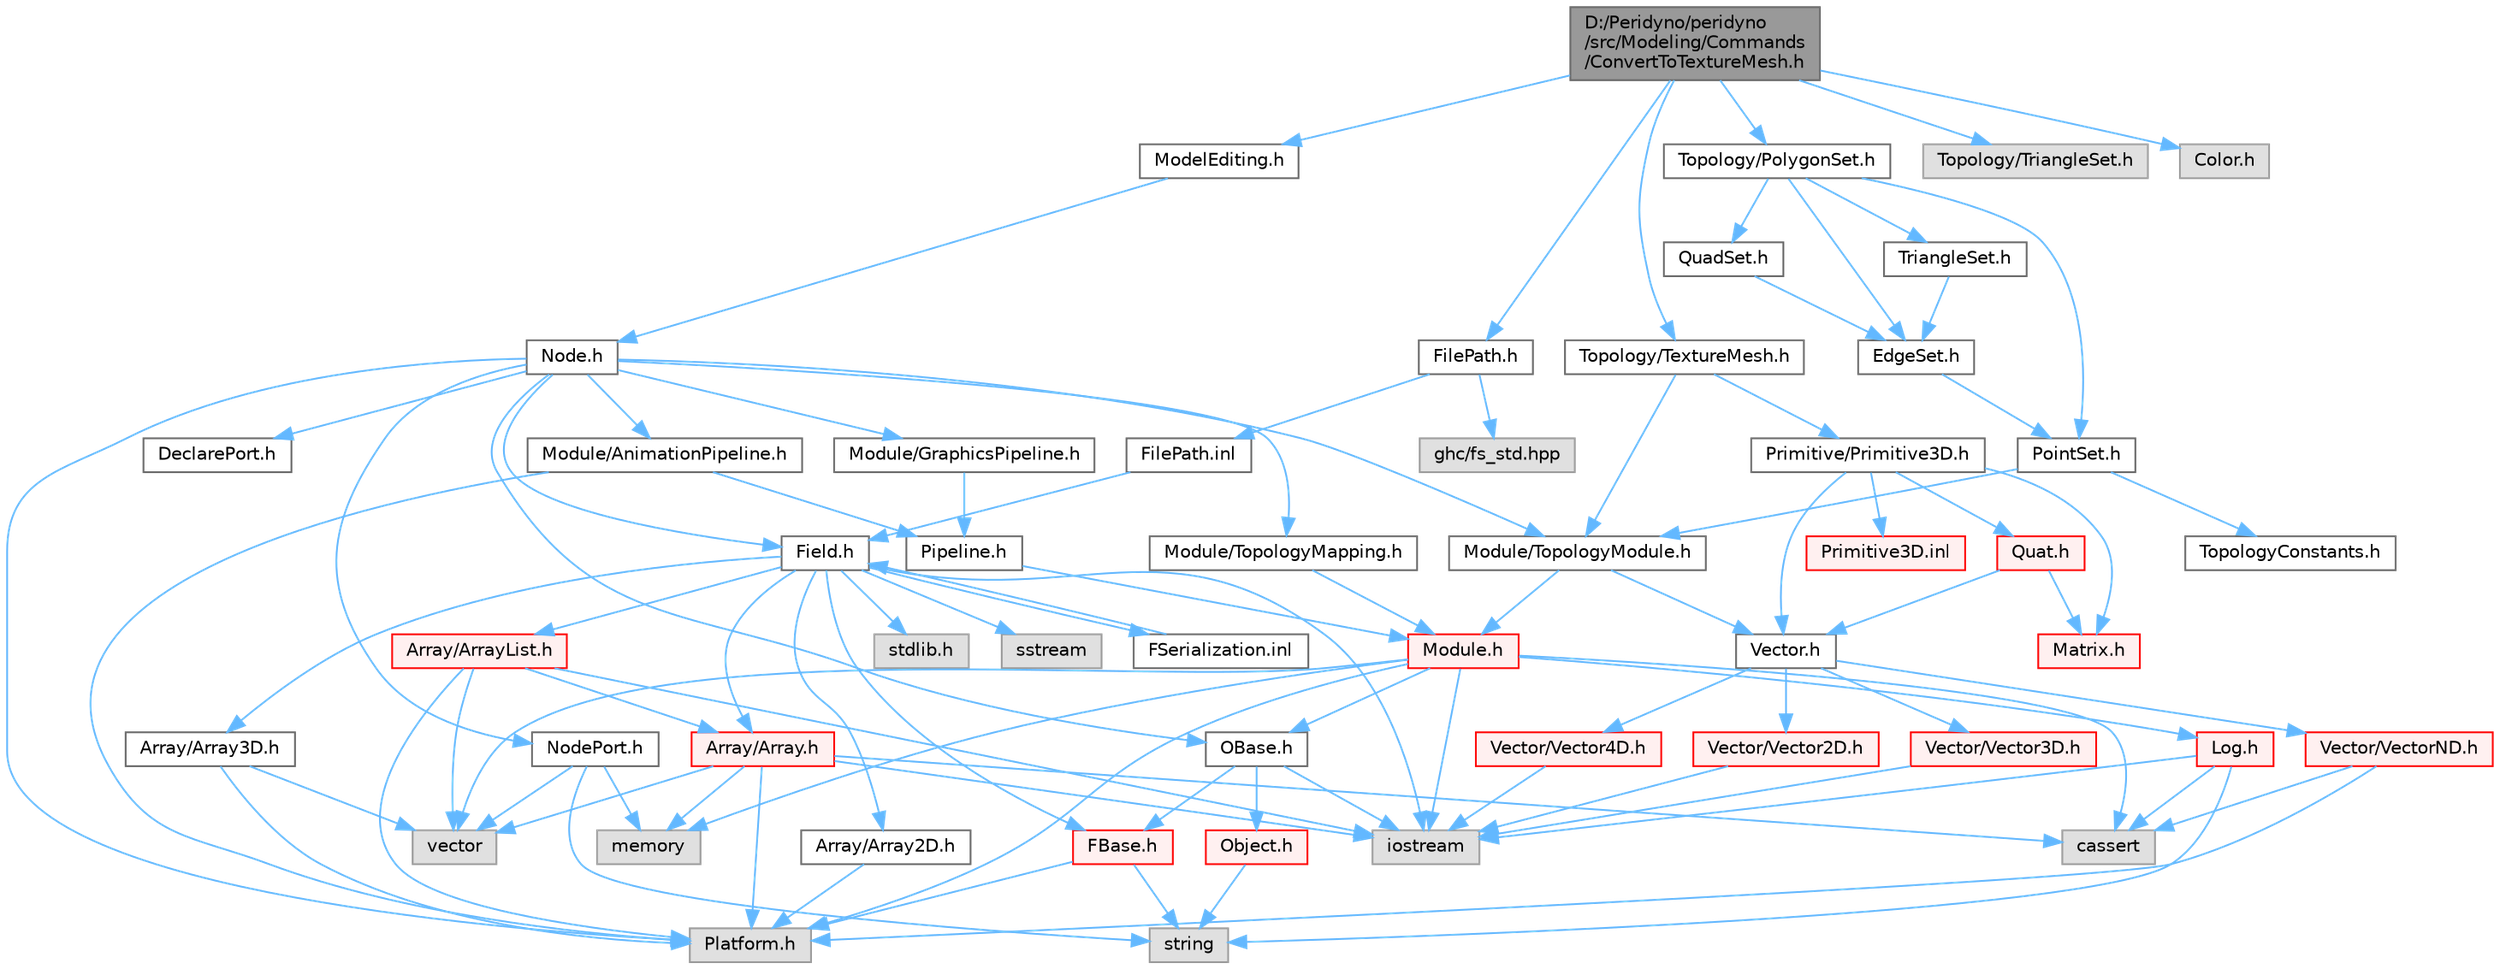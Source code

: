 digraph "D:/Peridyno/peridyno/src/Modeling/Commands/ConvertToTextureMesh.h"
{
 // LATEX_PDF_SIZE
  bgcolor="transparent";
  edge [fontname=Helvetica,fontsize=10,labelfontname=Helvetica,labelfontsize=10];
  node [fontname=Helvetica,fontsize=10,shape=box,height=0.2,width=0.4];
  Node1 [id="Node000001",label="D:/Peridyno/peridyno\l/src/Modeling/Commands\l/ConvertToTextureMesh.h",height=0.2,width=0.4,color="gray40", fillcolor="grey60", style="filled", fontcolor="black",tooltip=" "];
  Node1 -> Node2 [id="edge1_Node000001_Node000002",color="steelblue1",style="solid",tooltip=" "];
  Node2 [id="Node000002",label="ModelEditing.h",height=0.2,width=0.4,color="grey40", fillcolor="white", style="filled",URL="$_model_editing_8h.html",tooltip=" "];
  Node2 -> Node3 [id="edge2_Node000002_Node000003",color="steelblue1",style="solid",tooltip=" "];
  Node3 [id="Node000003",label="Node.h",height=0.2,width=0.4,color="grey40", fillcolor="white", style="filled",URL="$_node_8h.html",tooltip=" "];
  Node3 -> Node4 [id="edge3_Node000003_Node000004",color="steelblue1",style="solid",tooltip=" "];
  Node4 [id="Node000004",label="OBase.h",height=0.2,width=0.4,color="grey40", fillcolor="white", style="filled",URL="$_o_base_8h.html",tooltip=" "];
  Node4 -> Node5 [id="edge4_Node000004_Node000005",color="steelblue1",style="solid",tooltip=" "];
  Node5 [id="Node000005",label="iostream",height=0.2,width=0.4,color="grey60", fillcolor="#E0E0E0", style="filled",tooltip=" "];
  Node4 -> Node6 [id="edge5_Node000004_Node000006",color="steelblue1",style="solid",tooltip=" "];
  Node6 [id="Node000006",label="FBase.h",height=0.2,width=0.4,color="red", fillcolor="#FFF0F0", style="filled",URL="$_f_base_8h.html",tooltip=" "];
  Node6 -> Node7 [id="edge6_Node000006_Node000007",color="steelblue1",style="solid",tooltip=" "];
  Node7 [id="Node000007",label="Platform.h",height=0.2,width=0.4,color="grey60", fillcolor="#E0E0E0", style="filled",tooltip=" "];
  Node6 -> Node10 [id="edge7_Node000006_Node000010",color="steelblue1",style="solid",tooltip=" "];
  Node10 [id="Node000010",label="string",height=0.2,width=0.4,color="grey60", fillcolor="#E0E0E0", style="filled",tooltip=" "];
  Node4 -> Node13 [id="edge8_Node000004_Node000013",color="steelblue1",style="solid",tooltip=" "];
  Node13 [id="Node000013",label="Object.h",height=0.2,width=0.4,color="red", fillcolor="#FFF0F0", style="filled",URL="$_object_8h.html",tooltip=" "];
  Node13 -> Node10 [id="edge9_Node000013_Node000010",color="steelblue1",style="solid",tooltip=" "];
  Node3 -> Node16 [id="edge10_Node000003_Node000016",color="steelblue1",style="solid",tooltip=" "];
  Node16 [id="Node000016",label="Field.h",height=0.2,width=0.4,color="grey40", fillcolor="white", style="filled",URL="$_field_8h.html",tooltip=" "];
  Node16 -> Node5 [id="edge11_Node000016_Node000005",color="steelblue1",style="solid",tooltip=" "];
  Node16 -> Node17 [id="edge12_Node000016_Node000017",color="steelblue1",style="solid",tooltip=" "];
  Node17 [id="Node000017",label="stdlib.h",height=0.2,width=0.4,color="grey60", fillcolor="#E0E0E0", style="filled",tooltip=" "];
  Node16 -> Node18 [id="edge13_Node000016_Node000018",color="steelblue1",style="solid",tooltip=" "];
  Node18 [id="Node000018",label="sstream",height=0.2,width=0.4,color="grey60", fillcolor="#E0E0E0", style="filled",tooltip=" "];
  Node16 -> Node6 [id="edge14_Node000016_Node000006",color="steelblue1",style="solid",tooltip=" "];
  Node16 -> Node19 [id="edge15_Node000016_Node000019",color="steelblue1",style="solid",tooltip=" "];
  Node19 [id="Node000019",label="Array/Array.h",height=0.2,width=0.4,color="red", fillcolor="#FFF0F0", style="filled",URL="$_array_8h.html",tooltip=" "];
  Node19 -> Node7 [id="edge16_Node000019_Node000007",color="steelblue1",style="solid",tooltip=" "];
  Node19 -> Node20 [id="edge17_Node000019_Node000020",color="steelblue1",style="solid",tooltip=" "];
  Node20 [id="Node000020",label="cassert",height=0.2,width=0.4,color="grey60", fillcolor="#E0E0E0", style="filled",tooltip=" "];
  Node19 -> Node21 [id="edge18_Node000019_Node000021",color="steelblue1",style="solid",tooltip=" "];
  Node21 [id="Node000021",label="vector",height=0.2,width=0.4,color="grey60", fillcolor="#E0E0E0", style="filled",tooltip=" "];
  Node19 -> Node5 [id="edge19_Node000019_Node000005",color="steelblue1",style="solid",tooltip=" "];
  Node19 -> Node23 [id="edge20_Node000019_Node000023",color="steelblue1",style="solid",tooltip=" "];
  Node23 [id="Node000023",label="memory",height=0.2,width=0.4,color="grey60", fillcolor="#E0E0E0", style="filled",tooltip=" "];
  Node16 -> Node25 [id="edge21_Node000016_Node000025",color="steelblue1",style="solid",tooltip=" "];
  Node25 [id="Node000025",label="Array/Array2D.h",height=0.2,width=0.4,color="grey40", fillcolor="white", style="filled",URL="$_array2_d_8h.html",tooltip=" "];
  Node25 -> Node7 [id="edge22_Node000025_Node000007",color="steelblue1",style="solid",tooltip=" "];
  Node16 -> Node26 [id="edge23_Node000016_Node000026",color="steelblue1",style="solid",tooltip=" "];
  Node26 [id="Node000026",label="Array/Array3D.h",height=0.2,width=0.4,color="grey40", fillcolor="white", style="filled",URL="$_array3_d_8h.html",tooltip=" "];
  Node26 -> Node7 [id="edge24_Node000026_Node000007",color="steelblue1",style="solid",tooltip=" "];
  Node26 -> Node21 [id="edge25_Node000026_Node000021",color="steelblue1",style="solid",tooltip=" "];
  Node16 -> Node27 [id="edge26_Node000016_Node000027",color="steelblue1",style="solid",tooltip=" "];
  Node27 [id="Node000027",label="Array/ArrayList.h",height=0.2,width=0.4,color="red", fillcolor="#FFF0F0", style="filled",URL="$_array_list_8h.html",tooltip=" "];
  Node27 -> Node21 [id="edge27_Node000027_Node000021",color="steelblue1",style="solid",tooltip=" "];
  Node27 -> Node5 [id="edge28_Node000027_Node000005",color="steelblue1",style="solid",tooltip=" "];
  Node27 -> Node7 [id="edge29_Node000027_Node000007",color="steelblue1",style="solid",tooltip=" "];
  Node27 -> Node19 [id="edge30_Node000027_Node000019",color="steelblue1",style="solid",tooltip=" "];
  Node16 -> Node68 [id="edge31_Node000016_Node000068",color="steelblue1",style="solid",tooltip=" "];
  Node68 [id="Node000068",label="FSerialization.inl",height=0.2,width=0.4,color="grey40", fillcolor="white", style="filled",URL="$_f_serialization_8inl.html",tooltip=" "];
  Node68 -> Node16 [id="edge32_Node000068_Node000016",color="steelblue1",style="solid",tooltip=" "];
  Node3 -> Node7 [id="edge33_Node000003_Node000007",color="steelblue1",style="solid",tooltip=" "];
  Node3 -> Node69 [id="edge34_Node000003_Node000069",color="steelblue1",style="solid",tooltip=" "];
  Node69 [id="Node000069",label="DeclarePort.h",height=0.2,width=0.4,color="grey40", fillcolor="white", style="filled",URL="$_declare_port_8h.html",tooltip=" "];
  Node3 -> Node70 [id="edge35_Node000003_Node000070",color="steelblue1",style="solid",tooltip=" "];
  Node70 [id="Node000070",label="NodePort.h",height=0.2,width=0.4,color="grey40", fillcolor="white", style="filled",URL="$_node_port_8h.html",tooltip=" "];
  Node70 -> Node10 [id="edge36_Node000070_Node000010",color="steelblue1",style="solid",tooltip=" "];
  Node70 -> Node21 [id="edge37_Node000070_Node000021",color="steelblue1",style="solid",tooltip=" "];
  Node70 -> Node23 [id="edge38_Node000070_Node000023",color="steelblue1",style="solid",tooltip=" "];
  Node3 -> Node71 [id="edge39_Node000003_Node000071",color="steelblue1",style="solid",tooltip=" "];
  Node71 [id="Node000071",label="Module/TopologyModule.h",height=0.2,width=0.4,color="grey40", fillcolor="white", style="filled",URL="$_topology_module_8h.html",tooltip=" "];
  Node71 -> Node32 [id="edge40_Node000071_Node000032",color="steelblue1",style="solid",tooltip=" "];
  Node32 [id="Node000032",label="Vector.h",height=0.2,width=0.4,color="grey40", fillcolor="white", style="filled",URL="$_vector_8h.html",tooltip=" "];
  Node32 -> Node33 [id="edge41_Node000032_Node000033",color="steelblue1",style="solid",tooltip=" "];
  Node33 [id="Node000033",label="Vector/Vector2D.h",height=0.2,width=0.4,color="red", fillcolor="#FFF0F0", style="filled",URL="$_vector2_d_8h.html",tooltip=" "];
  Node33 -> Node5 [id="edge42_Node000033_Node000005",color="steelblue1",style="solid",tooltip=" "];
  Node32 -> Node39 [id="edge43_Node000032_Node000039",color="steelblue1",style="solid",tooltip=" "];
  Node39 [id="Node000039",label="Vector/Vector3D.h",height=0.2,width=0.4,color="red", fillcolor="#FFF0F0", style="filled",URL="$_vector3_d_8h.html",tooltip=" "];
  Node39 -> Node5 [id="edge44_Node000039_Node000005",color="steelblue1",style="solid",tooltip=" "];
  Node32 -> Node42 [id="edge45_Node000032_Node000042",color="steelblue1",style="solid",tooltip=" "];
  Node42 [id="Node000042",label="Vector/Vector4D.h",height=0.2,width=0.4,color="red", fillcolor="#FFF0F0", style="filled",URL="$_vector4_d_8h.html",tooltip=" "];
  Node42 -> Node5 [id="edge46_Node000042_Node000005",color="steelblue1",style="solid",tooltip=" "];
  Node32 -> Node45 [id="edge47_Node000032_Node000045",color="steelblue1",style="solid",tooltip=" "];
  Node45 [id="Node000045",label="Vector/VectorND.h",height=0.2,width=0.4,color="red", fillcolor="#FFF0F0", style="filled",URL="$_vector_n_d_8h.html",tooltip=" "];
  Node45 -> Node20 [id="edge48_Node000045_Node000020",color="steelblue1",style="solid",tooltip=" "];
  Node45 -> Node7 [id="edge49_Node000045_Node000007",color="steelblue1",style="solid",tooltip=" "];
  Node71 -> Node72 [id="edge50_Node000071_Node000072",color="steelblue1",style="solid",tooltip=" "];
  Node72 [id="Node000072",label="Module.h",height=0.2,width=0.4,color="red", fillcolor="#FFF0F0", style="filled",URL="$_module_8h.html",tooltip=" "];
  Node72 -> Node7 [id="edge51_Node000072_Node000007",color="steelblue1",style="solid",tooltip=" "];
  Node72 -> Node23 [id="edge52_Node000072_Node000023",color="steelblue1",style="solid",tooltip=" "];
  Node72 -> Node21 [id="edge53_Node000072_Node000021",color="steelblue1",style="solid",tooltip=" "];
  Node72 -> Node20 [id="edge54_Node000072_Node000020",color="steelblue1",style="solid",tooltip=" "];
  Node72 -> Node5 [id="edge55_Node000072_Node000005",color="steelblue1",style="solid",tooltip=" "];
  Node72 -> Node4 [id="edge56_Node000072_Node000004",color="steelblue1",style="solid",tooltip=" "];
  Node72 -> Node73 [id="edge57_Node000072_Node000073",color="steelblue1",style="solid",tooltip=" "];
  Node73 [id="Node000073",label="Log.h",height=0.2,width=0.4,color="red", fillcolor="#FFF0F0", style="filled",URL="$_log_8h.html",tooltip=" "];
  Node73 -> Node10 [id="edge58_Node000073_Node000010",color="steelblue1",style="solid",tooltip=" "];
  Node73 -> Node5 [id="edge59_Node000073_Node000005",color="steelblue1",style="solid",tooltip=" "];
  Node73 -> Node20 [id="edge60_Node000073_Node000020",color="steelblue1",style="solid",tooltip=" "];
  Node3 -> Node92 [id="edge61_Node000003_Node000092",color="steelblue1",style="solid",tooltip=" "];
  Node92 [id="Node000092",label="Module/TopologyMapping.h",height=0.2,width=0.4,color="grey40", fillcolor="white", style="filled",URL="$_topology_mapping_8h.html",tooltip=" "];
  Node92 -> Node72 [id="edge62_Node000092_Node000072",color="steelblue1",style="solid",tooltip=" "];
  Node3 -> Node93 [id="edge63_Node000003_Node000093",color="steelblue1",style="solid",tooltip=" "];
  Node93 [id="Node000093",label="Module/AnimationPipeline.h",height=0.2,width=0.4,color="grey40", fillcolor="white", style="filled",URL="$_animation_pipeline_8h.html",tooltip=" "];
  Node93 -> Node94 [id="edge64_Node000093_Node000094",color="steelblue1",style="solid",tooltip=" "];
  Node94 [id="Node000094",label="Pipeline.h",height=0.2,width=0.4,color="grey40", fillcolor="white", style="filled",URL="$_pipeline_8h.html",tooltip=" "];
  Node94 -> Node72 [id="edge65_Node000094_Node000072",color="steelblue1",style="solid",tooltip=" "];
  Node93 -> Node7 [id="edge66_Node000093_Node000007",color="steelblue1",style="solid",tooltip=" "];
  Node3 -> Node95 [id="edge67_Node000003_Node000095",color="steelblue1",style="solid",tooltip=" "];
  Node95 [id="Node000095",label="Module/GraphicsPipeline.h",height=0.2,width=0.4,color="grey40", fillcolor="white", style="filled",URL="$_graphics_pipeline_8h.html",tooltip=" "];
  Node95 -> Node94 [id="edge68_Node000095_Node000094",color="steelblue1",style="solid",tooltip=" "];
  Node1 -> Node96 [id="edge69_Node000001_Node000096",color="steelblue1",style="solid",tooltip=" "];
  Node96 [id="Node000096",label="Topology/TriangleSet.h",height=0.2,width=0.4,color="grey60", fillcolor="#E0E0E0", style="filled",tooltip=" "];
  Node1 -> Node97 [id="edge70_Node000001_Node000097",color="steelblue1",style="solid",tooltip=" "];
  Node97 [id="Node000097",label="Topology/PolygonSet.h",height=0.2,width=0.4,color="grey40", fillcolor="white", style="filled",URL="$_polygon_set_8h.html",tooltip=" "];
  Node97 -> Node98 [id="edge71_Node000097_Node000098",color="steelblue1",style="solid",tooltip=" "];
  Node98 [id="Node000098",label="PointSet.h",height=0.2,width=0.4,color="grey40", fillcolor="white", style="filled",URL="$_cuda_2_topology_2_point_set_8h.html",tooltip=" "];
  Node98 -> Node99 [id="edge72_Node000098_Node000099",color="steelblue1",style="solid",tooltip=" "];
  Node99 [id="Node000099",label="TopologyConstants.h",height=0.2,width=0.4,color="grey40", fillcolor="white", style="filled",URL="$_topology_constants_8h.html",tooltip=" "];
  Node98 -> Node71 [id="edge73_Node000098_Node000071",color="steelblue1",style="solid",tooltip=" "];
  Node97 -> Node100 [id="edge74_Node000097_Node000100",color="steelblue1",style="solid",tooltip=" "];
  Node100 [id="Node000100",label="EdgeSet.h",height=0.2,width=0.4,color="grey40", fillcolor="white", style="filled",URL="$_cuda_2_topology_2_edge_set_8h.html",tooltip=" "];
  Node100 -> Node98 [id="edge75_Node000100_Node000098",color="steelblue1",style="solid",tooltip=" "];
  Node97 -> Node101 [id="edge76_Node000097_Node000101",color="steelblue1",style="solid",tooltip=" "];
  Node101 [id="Node000101",label="TriangleSet.h",height=0.2,width=0.4,color="grey40", fillcolor="white", style="filled",URL="$_cuda_2_topology_2_triangle_set_8h.html",tooltip=" "];
  Node101 -> Node100 [id="edge77_Node000101_Node000100",color="steelblue1",style="solid",tooltip=" "];
  Node97 -> Node102 [id="edge78_Node000097_Node000102",color="steelblue1",style="solid",tooltip=" "];
  Node102 [id="Node000102",label="QuadSet.h",height=0.2,width=0.4,color="grey40", fillcolor="white", style="filled",URL="$_quad_set_8h.html",tooltip=" "];
  Node102 -> Node100 [id="edge79_Node000102_Node000100",color="steelblue1",style="solid",tooltip=" "];
  Node1 -> Node103 [id="edge80_Node000001_Node000103",color="steelblue1",style="solid",tooltip=" "];
  Node103 [id="Node000103",label="Topology/TextureMesh.h",height=0.2,width=0.4,color="grey40", fillcolor="white", style="filled",URL="$_texture_mesh_8h.html",tooltip=" "];
  Node103 -> Node71 [id="edge81_Node000103_Node000071",color="steelblue1",style="solid",tooltip=" "];
  Node103 -> Node104 [id="edge82_Node000103_Node000104",color="steelblue1",style="solid",tooltip=" "];
  Node104 [id="Node000104",label="Primitive/Primitive3D.h",height=0.2,width=0.4,color="grey40", fillcolor="white", style="filled",URL="$_primitive3_d_8h.html",tooltip=" "];
  Node104 -> Node32 [id="edge83_Node000104_Node000032",color="steelblue1",style="solid",tooltip=" "];
  Node104 -> Node50 [id="edge84_Node000104_Node000050",color="steelblue1",style="solid",tooltip=" "];
  Node50 [id="Node000050",label="Matrix.h",height=0.2,width=0.4,color="red", fillcolor="#FFF0F0", style="filled",URL="$_matrix_8h.html",tooltip=" "];
  Node104 -> Node63 [id="edge85_Node000104_Node000063",color="steelblue1",style="solid",tooltip=" "];
  Node63 [id="Node000063",label="Quat.h",height=0.2,width=0.4,color="red", fillcolor="#FFF0F0", style="filled",URL="$_quat_8h.html",tooltip="Implementation of quaternion."];
  Node63 -> Node32 [id="edge86_Node000063_Node000032",color="steelblue1",style="solid",tooltip=" "];
  Node63 -> Node50 [id="edge87_Node000063_Node000050",color="steelblue1",style="solid",tooltip=" "];
  Node104 -> Node105 [id="edge88_Node000104_Node000105",color="steelblue1",style="solid",tooltip=" "];
  Node105 [id="Node000105",label="Primitive3D.inl",height=0.2,width=0.4,color="red", fillcolor="#FFF0F0", style="filled",URL="$_primitive3_d_8inl.html",tooltip=" "];
  Node1 -> Node108 [id="edge89_Node000001_Node000108",color="steelblue1",style="solid",tooltip=" "];
  Node108 [id="Node000108",label="Color.h",height=0.2,width=0.4,color="grey60", fillcolor="#E0E0E0", style="filled",tooltip=" "];
  Node1 -> Node109 [id="edge90_Node000001_Node000109",color="steelblue1",style="solid",tooltip=" "];
  Node109 [id="Node000109",label="FilePath.h",height=0.2,width=0.4,color="grey40", fillcolor="white", style="filled",URL="$_file_path_8h.html",tooltip=" "];
  Node109 -> Node110 [id="edge91_Node000109_Node000110",color="steelblue1",style="solid",tooltip=" "];
  Node110 [id="Node000110",label="ghc/fs_std.hpp",height=0.2,width=0.4,color="grey60", fillcolor="#E0E0E0", style="filled",tooltip=" "];
  Node109 -> Node111 [id="edge92_Node000109_Node000111",color="steelblue1",style="solid",tooltip=" "];
  Node111 [id="Node000111",label="FilePath.inl",height=0.2,width=0.4,color="grey40", fillcolor="white", style="filled",URL="$_file_path_8inl.html",tooltip=" "];
  Node111 -> Node16 [id="edge93_Node000111_Node000016",color="steelblue1",style="solid",tooltip=" "];
}
